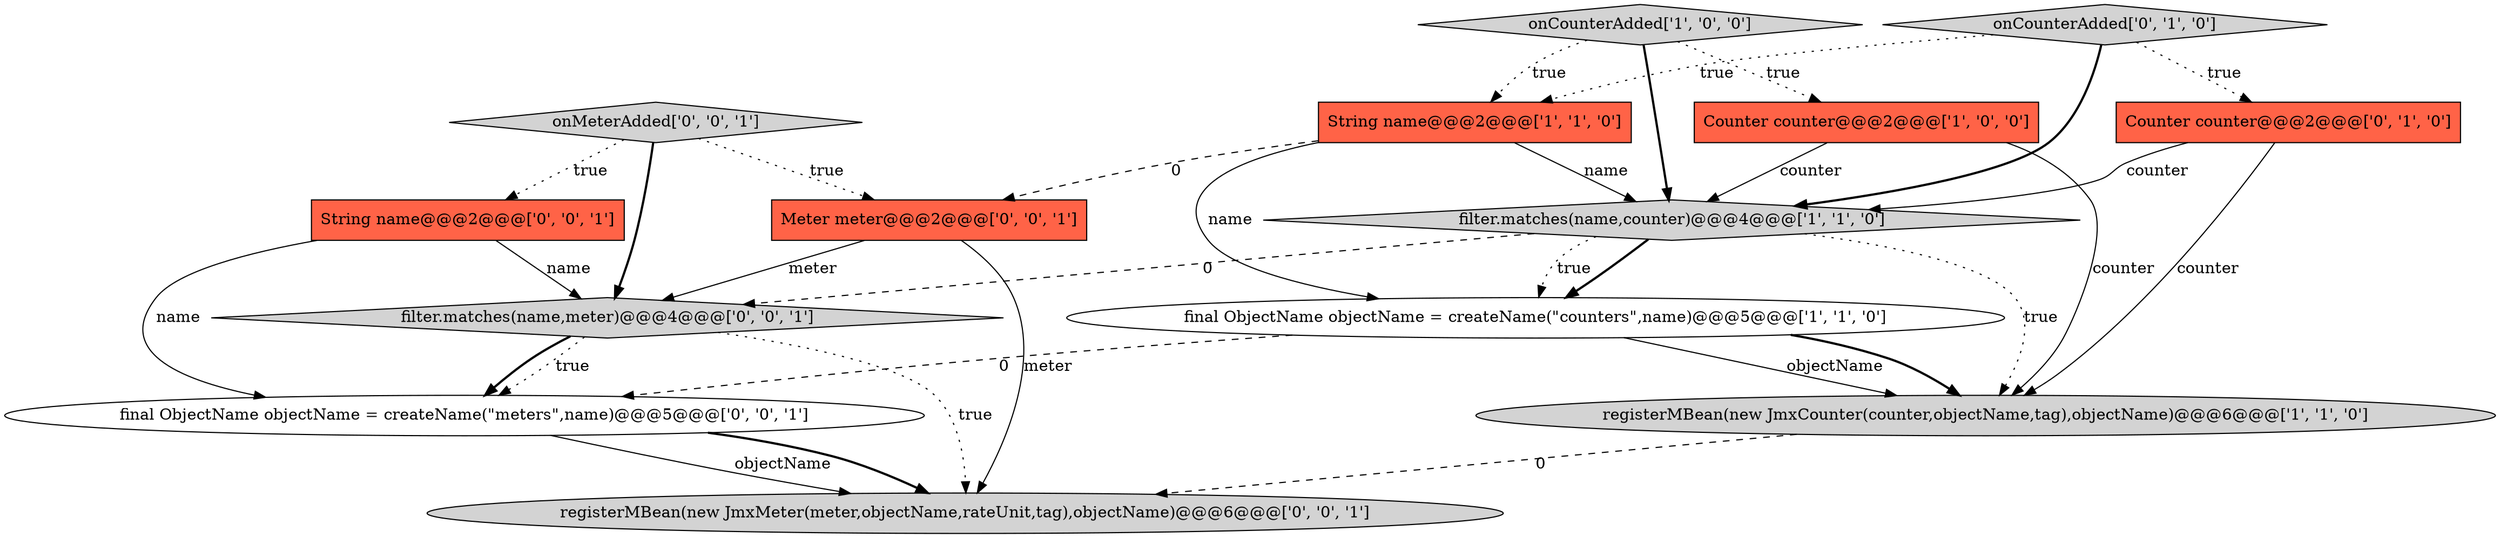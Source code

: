 digraph {
6 [style = filled, label = "Counter counter@@@2@@@['0', '1', '0']", fillcolor = tomato, shape = box image = "AAA0AAABBB2BBB"];
8 [style = filled, label = "String name@@@2@@@['0', '0', '1']", fillcolor = tomato, shape = box image = "AAA0AAABBB3BBB"];
1 [style = filled, label = "final ObjectName objectName = createName(\"counters\",name)@@@5@@@['1', '1', '0']", fillcolor = white, shape = ellipse image = "AAA0AAABBB1BBB"];
12 [style = filled, label = "Meter meter@@@2@@@['0', '0', '1']", fillcolor = tomato, shape = box image = "AAA0AAABBB3BBB"];
0 [style = filled, label = "Counter counter@@@2@@@['1', '0', '0']", fillcolor = tomato, shape = box image = "AAA0AAABBB1BBB"];
9 [style = filled, label = "onMeterAdded['0', '0', '1']", fillcolor = lightgray, shape = diamond image = "AAA0AAABBB3BBB"];
4 [style = filled, label = "onCounterAdded['1', '0', '0']", fillcolor = lightgray, shape = diamond image = "AAA0AAABBB1BBB"];
7 [style = filled, label = "onCounterAdded['0', '1', '0']", fillcolor = lightgray, shape = diamond image = "AAA0AAABBB2BBB"];
2 [style = filled, label = "registerMBean(new JmxCounter(counter,objectName,tag),objectName)@@@6@@@['1', '1', '0']", fillcolor = lightgray, shape = ellipse image = "AAA0AAABBB1BBB"];
10 [style = filled, label = "final ObjectName objectName = createName(\"meters\",name)@@@5@@@['0', '0', '1']", fillcolor = white, shape = ellipse image = "AAA0AAABBB3BBB"];
11 [style = filled, label = "registerMBean(new JmxMeter(meter,objectName,rateUnit,tag),objectName)@@@6@@@['0', '0', '1']", fillcolor = lightgray, shape = ellipse image = "AAA0AAABBB3BBB"];
3 [style = filled, label = "filter.matches(name,counter)@@@4@@@['1', '1', '0']", fillcolor = lightgray, shape = diamond image = "AAA0AAABBB1BBB"];
5 [style = filled, label = "String name@@@2@@@['1', '1', '0']", fillcolor = tomato, shape = box image = "AAA0AAABBB1BBB"];
13 [style = filled, label = "filter.matches(name,meter)@@@4@@@['0', '0', '1']", fillcolor = lightgray, shape = diamond image = "AAA0AAABBB3BBB"];
13->10 [style = bold, label=""];
4->5 [style = dotted, label="true"];
4->3 [style = bold, label=""];
7->6 [style = dotted, label="true"];
9->12 [style = dotted, label="true"];
5->12 [style = dashed, label="0"];
8->13 [style = solid, label="name"];
10->11 [style = solid, label="objectName"];
3->1 [style = bold, label=""];
4->0 [style = dotted, label="true"];
1->10 [style = dashed, label="0"];
12->11 [style = solid, label="meter"];
13->10 [style = dotted, label="true"];
3->13 [style = dashed, label="0"];
7->3 [style = bold, label=""];
7->5 [style = dotted, label="true"];
9->8 [style = dotted, label="true"];
0->2 [style = solid, label="counter"];
5->1 [style = solid, label="name"];
1->2 [style = solid, label="objectName"];
8->10 [style = solid, label="name"];
5->3 [style = solid, label="name"];
13->11 [style = dotted, label="true"];
2->11 [style = dashed, label="0"];
12->13 [style = solid, label="meter"];
1->2 [style = bold, label=""];
3->1 [style = dotted, label="true"];
0->3 [style = solid, label="counter"];
6->2 [style = solid, label="counter"];
6->3 [style = solid, label="counter"];
3->2 [style = dotted, label="true"];
9->13 [style = bold, label=""];
10->11 [style = bold, label=""];
}
